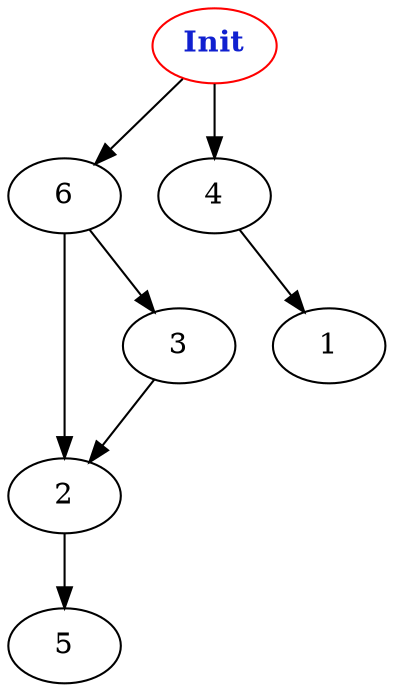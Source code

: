digraph "Net Graph with 7 nodes" {
edge ["class"="link-class"]
"0" ["color"="red","label"=<<b>Init</b>>,"fontcolor"="#1020d0"]
"0" -> "6" ["weight"="6.0"]
"0" -> "4" ["weight"="9.0"]
"6" -> "2" ["weight"="9.0"]
"6" -> "3" ["weight"="6.0"]
"4" -> "1" ["weight"="1.0"]
"2" -> "5" ["weight"="1.0"]
"3" -> "2" ["weight"="3.0"]
}